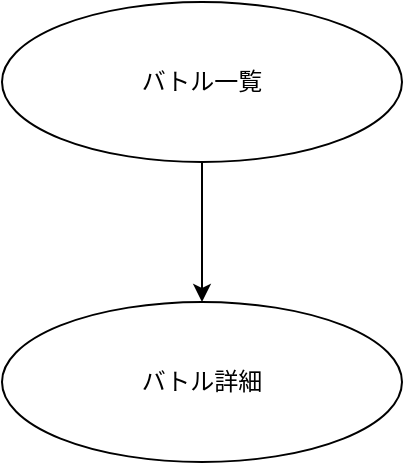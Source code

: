 <mxfile>
    <diagram id="TPk8ChcodBX3ZcduUPbq" name="ページ1">
        <mxGraphModel dx="654" dy="580" grid="1" gridSize="10" guides="1" tooltips="1" connect="1" arrows="1" fold="1" page="1" pageScale="1" pageWidth="827" pageHeight="1169" math="0" shadow="0">
            <root>
                <mxCell id="0"/>
                <mxCell id="1" parent="0"/>
                <mxCell id="4" style="edgeStyle=none;html=1;entryX=0.5;entryY=0;entryDx=0;entryDy=0;" edge="1" parent="1" source="2" target="3">
                    <mxGeometry relative="1" as="geometry"/>
                </mxCell>
                <mxCell id="2" value="バトル一覧" style="ellipse;whiteSpace=wrap;html=1;" vertex="1" parent="1">
                    <mxGeometry x="130" y="90" width="200" height="80" as="geometry"/>
                </mxCell>
                <mxCell id="3" value="バトル詳細" style="ellipse;whiteSpace=wrap;html=1;" vertex="1" parent="1">
                    <mxGeometry x="130" y="240" width="200" height="80" as="geometry"/>
                </mxCell>
            </root>
        </mxGraphModel>
    </diagram>
</mxfile>